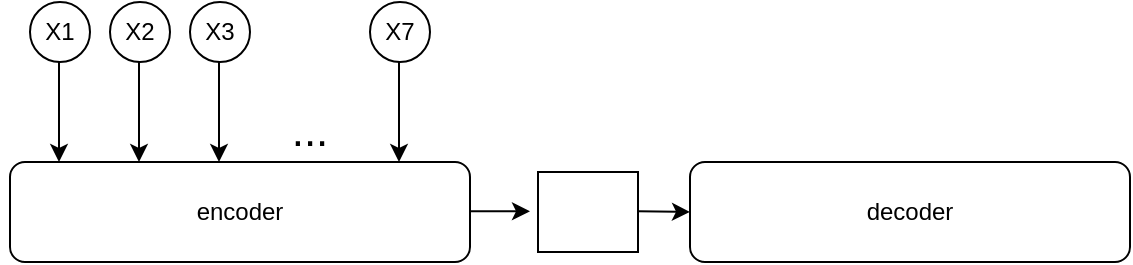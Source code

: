 <mxfile version="24.4.13" type="github">
  <diagram name="第 1 页" id="wAjerhzlpSoEGilm8JdT">
    <mxGraphModel dx="1001" dy="577" grid="1" gridSize="10" guides="1" tooltips="1" connect="1" arrows="1" fold="1" page="1" pageScale="1" pageWidth="827" pageHeight="1169" math="0" shadow="0">
      <root>
        <mxCell id="0" />
        <mxCell id="1" parent="0" />
        <mxCell id="xnF-ETCWUwLV0g3rkTps-1" value="encoder" style="rounded=1;whiteSpace=wrap;html=1;" vertex="1" parent="1">
          <mxGeometry x="100" y="350" width="230" height="50" as="geometry" />
        </mxCell>
        <mxCell id="xnF-ETCWUwLV0g3rkTps-2" value="decoder" style="rounded=1;whiteSpace=wrap;html=1;" vertex="1" parent="1">
          <mxGeometry x="440" y="350" width="220" height="50" as="geometry" />
        </mxCell>
        <mxCell id="xnF-ETCWUwLV0g3rkTps-3" value="" style="endArrow=classic;html=1;rounded=0;" edge="1" parent="1">
          <mxGeometry width="50" height="50" relative="1" as="geometry">
            <mxPoint x="124.5" y="300" as="sourcePoint" />
            <mxPoint x="124.5" y="350" as="targetPoint" />
          </mxGeometry>
        </mxCell>
        <mxCell id="xnF-ETCWUwLV0g3rkTps-9" value="" style="ellipse;whiteSpace=wrap;html=1;aspect=fixed;" vertex="1" parent="1">
          <mxGeometry x="110" y="270" width="30" height="30" as="geometry" />
        </mxCell>
        <mxCell id="xnF-ETCWUwLV0g3rkTps-11" value="" style="endArrow=classic;html=1;rounded=0;" edge="1" parent="1">
          <mxGeometry width="50" height="50" relative="1" as="geometry">
            <mxPoint x="164.5" y="300" as="sourcePoint" />
            <mxPoint x="164.5" y="350" as="targetPoint" />
          </mxGeometry>
        </mxCell>
        <mxCell id="xnF-ETCWUwLV0g3rkTps-12" value="" style="ellipse;whiteSpace=wrap;html=1;aspect=fixed;" vertex="1" parent="1">
          <mxGeometry x="150" y="270" width="30" height="30" as="geometry" />
        </mxCell>
        <mxCell id="xnF-ETCWUwLV0g3rkTps-13" value="" style="endArrow=classic;html=1;rounded=0;" edge="1" parent="1">
          <mxGeometry width="50" height="50" relative="1" as="geometry">
            <mxPoint x="204.5" y="300" as="sourcePoint" />
            <mxPoint x="204.5" y="350" as="targetPoint" />
          </mxGeometry>
        </mxCell>
        <mxCell id="xnF-ETCWUwLV0g3rkTps-14" value="" style="ellipse;whiteSpace=wrap;html=1;aspect=fixed;" vertex="1" parent="1">
          <mxGeometry x="190" y="270" width="30" height="30" as="geometry" />
        </mxCell>
        <mxCell id="xnF-ETCWUwLV0g3rkTps-15" value="&lt;font style=&quot;font-size: 22px;&quot;&gt;...&lt;/font&gt;" style="text;html=1;align=center;verticalAlign=middle;whiteSpace=wrap;rounded=0;" vertex="1" parent="1">
          <mxGeometry x="220" y="320" width="60" height="30" as="geometry" />
        </mxCell>
        <mxCell id="xnF-ETCWUwLV0g3rkTps-16" value="" style="endArrow=classic;html=1;rounded=0;" edge="1" parent="1">
          <mxGeometry width="50" height="50" relative="1" as="geometry">
            <mxPoint x="294.5" y="300" as="sourcePoint" />
            <mxPoint x="294.5" y="350" as="targetPoint" />
          </mxGeometry>
        </mxCell>
        <mxCell id="xnF-ETCWUwLV0g3rkTps-17" value="" style="ellipse;whiteSpace=wrap;html=1;aspect=fixed;" vertex="1" parent="1">
          <mxGeometry x="280" y="270" width="30" height="30" as="geometry" />
        </mxCell>
        <mxCell id="xnF-ETCWUwLV0g3rkTps-18" value="" style="endArrow=classic;html=1;rounded=0;" edge="1" parent="1">
          <mxGeometry width="50" height="50" relative="1" as="geometry">
            <mxPoint x="330" y="374.66" as="sourcePoint" />
            <mxPoint x="360" y="374.66" as="targetPoint" />
          </mxGeometry>
        </mxCell>
        <mxCell id="xnF-ETCWUwLV0g3rkTps-19" value="" style="rounded=0;whiteSpace=wrap;html=1;" vertex="1" parent="1">
          <mxGeometry x="364" y="355" width="50" height="40" as="geometry" />
        </mxCell>
        <mxCell id="xnF-ETCWUwLV0g3rkTps-20" value="" style="endArrow=classic;html=1;rounded=0;" edge="1" parent="1">
          <mxGeometry width="50" height="50" relative="1" as="geometry">
            <mxPoint x="414" y="374.66" as="sourcePoint" />
            <mxPoint x="440" y="375" as="targetPoint" />
          </mxGeometry>
        </mxCell>
        <mxCell id="xnF-ETCWUwLV0g3rkTps-21" value="X1" style="text;html=1;align=center;verticalAlign=middle;whiteSpace=wrap;rounded=0;" vertex="1" parent="1">
          <mxGeometry x="95" y="270" width="60" height="30" as="geometry" />
        </mxCell>
        <mxCell id="xnF-ETCWUwLV0g3rkTps-22" value="X2" style="text;html=1;align=center;verticalAlign=middle;whiteSpace=wrap;rounded=0;" vertex="1" parent="1">
          <mxGeometry x="135" y="270" width="60" height="30" as="geometry" />
        </mxCell>
        <mxCell id="xnF-ETCWUwLV0g3rkTps-23" value="X3" style="text;html=1;align=center;verticalAlign=middle;whiteSpace=wrap;rounded=0;" vertex="1" parent="1">
          <mxGeometry x="175" y="270" width="60" height="30" as="geometry" />
        </mxCell>
        <mxCell id="xnF-ETCWUwLV0g3rkTps-24" value="X7" style="text;html=1;align=center;verticalAlign=middle;whiteSpace=wrap;rounded=0;" vertex="1" parent="1">
          <mxGeometry x="265" y="270" width="60" height="30" as="geometry" />
        </mxCell>
      </root>
    </mxGraphModel>
  </diagram>
</mxfile>
